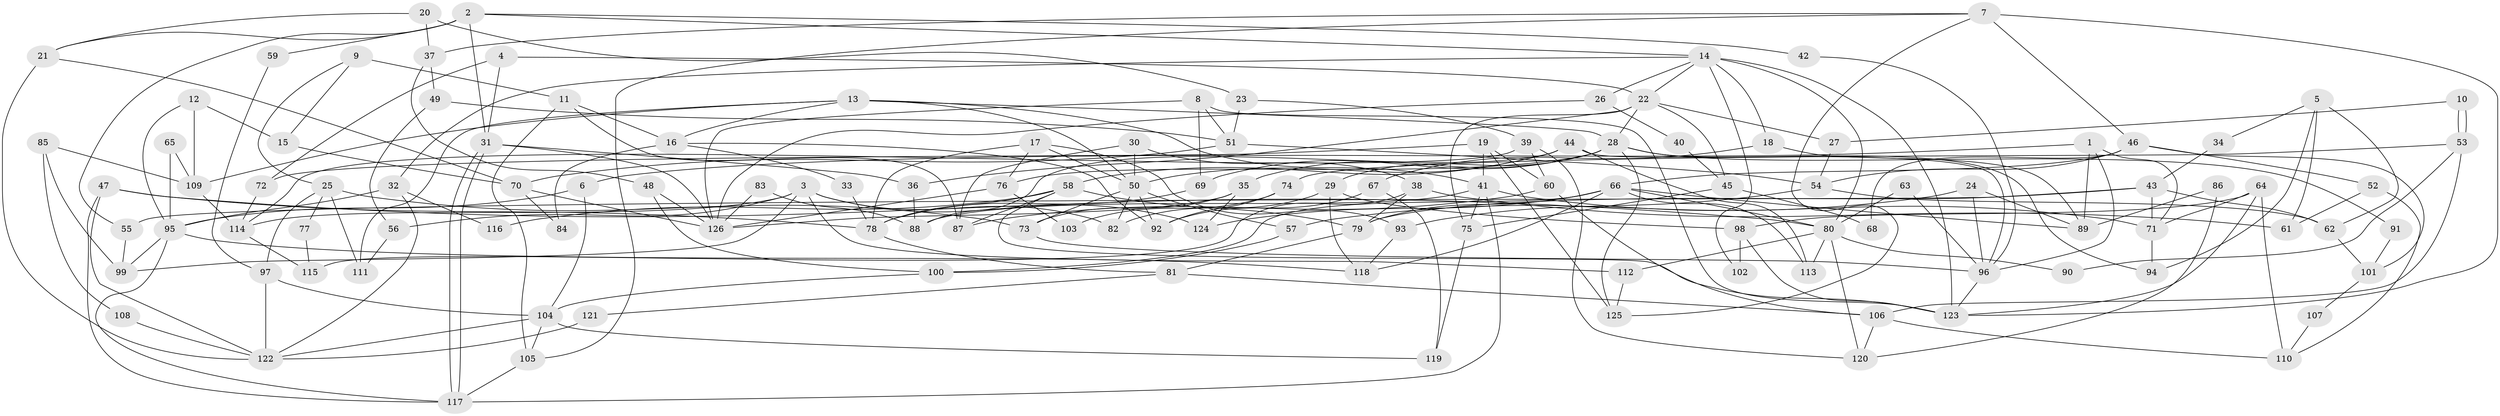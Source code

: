 // Generated by graph-tools (version 1.1) at 2025/36/03/09/25 02:36:10]
// undirected, 126 vertices, 252 edges
graph export_dot {
graph [start="1"]
  node [color=gray90,style=filled];
  1;
  2;
  3;
  4;
  5;
  6;
  7;
  8;
  9;
  10;
  11;
  12;
  13;
  14;
  15;
  16;
  17;
  18;
  19;
  20;
  21;
  22;
  23;
  24;
  25;
  26;
  27;
  28;
  29;
  30;
  31;
  32;
  33;
  34;
  35;
  36;
  37;
  38;
  39;
  40;
  41;
  42;
  43;
  44;
  45;
  46;
  47;
  48;
  49;
  50;
  51;
  52;
  53;
  54;
  55;
  56;
  57;
  58;
  59;
  60;
  61;
  62;
  63;
  64;
  65;
  66;
  67;
  68;
  69;
  70;
  71;
  72;
  73;
  74;
  75;
  76;
  77;
  78;
  79;
  80;
  81;
  82;
  83;
  84;
  85;
  86;
  87;
  88;
  89;
  90;
  91;
  92;
  93;
  94;
  95;
  96;
  97;
  98;
  99;
  100;
  101;
  102;
  103;
  104;
  105;
  106;
  107;
  108;
  109;
  110;
  111;
  112;
  113;
  114;
  115;
  116;
  117;
  118;
  119;
  120;
  121;
  122;
  123;
  124;
  125;
  126;
  1 -- 6;
  1 -- 71;
  1 -- 89;
  1 -- 96;
  2 -- 14;
  2 -- 31;
  2 -- 21;
  2 -- 42;
  2 -- 55;
  2 -- 59;
  3 -- 112;
  3 -- 124;
  3 -- 56;
  3 -- 82;
  3 -- 99;
  3 -- 114;
  4 -- 22;
  4 -- 31;
  4 -- 72;
  5 -- 61;
  5 -- 62;
  5 -- 34;
  5 -- 94;
  6 -- 95;
  6 -- 104;
  7 -- 105;
  7 -- 123;
  7 -- 37;
  7 -- 46;
  7 -- 125;
  8 -- 126;
  8 -- 123;
  8 -- 51;
  8 -- 69;
  9 -- 25;
  9 -- 15;
  9 -- 11;
  10 -- 27;
  10 -- 53;
  10 -- 53;
  11 -- 87;
  11 -- 16;
  11 -- 105;
  12 -- 95;
  12 -- 109;
  12 -- 15;
  13 -- 41;
  13 -- 50;
  13 -- 16;
  13 -- 28;
  13 -- 109;
  13 -- 111;
  14 -- 22;
  14 -- 123;
  14 -- 18;
  14 -- 26;
  14 -- 32;
  14 -- 80;
  14 -- 102;
  15 -- 70;
  16 -- 33;
  16 -- 84;
  16 -- 92;
  17 -- 50;
  17 -- 78;
  17 -- 76;
  17 -- 93;
  18 -- 89;
  18 -- 67;
  19 -- 125;
  19 -- 41;
  19 -- 60;
  19 -- 72;
  20 -- 37;
  20 -- 21;
  20 -- 23;
  21 -- 122;
  21 -- 70;
  22 -- 36;
  22 -- 75;
  22 -- 27;
  22 -- 28;
  22 -- 45;
  23 -- 51;
  23 -- 39;
  24 -- 89;
  24 -- 96;
  24 -- 57;
  25 -- 111;
  25 -- 97;
  25 -- 73;
  25 -- 77;
  26 -- 126;
  26 -- 40;
  27 -- 54;
  28 -- 29;
  28 -- 35;
  28 -- 69;
  28 -- 76;
  28 -- 91;
  28 -- 94;
  28 -- 125;
  29 -- 82;
  29 -- 98;
  29 -- 118;
  30 -- 50;
  30 -- 87;
  30 -- 38;
  31 -- 126;
  31 -- 117;
  31 -- 117;
  31 -- 36;
  32 -- 95;
  32 -- 116;
  32 -- 122;
  33 -- 78;
  34 -- 43;
  35 -- 73;
  35 -- 124;
  35 -- 126;
  36 -- 88;
  37 -- 48;
  37 -- 49;
  38 -- 79;
  38 -- 61;
  38 -- 115;
  39 -- 114;
  39 -- 60;
  39 -- 120;
  40 -- 45;
  41 -- 71;
  41 -- 117;
  41 -- 75;
  41 -- 88;
  42 -- 96;
  43 -- 79;
  43 -- 55;
  43 -- 62;
  43 -- 71;
  44 -- 50;
  44 -- 96;
  44 -- 58;
  44 -- 88;
  44 -- 113;
  45 -- 75;
  45 -- 68;
  46 -- 54;
  46 -- 52;
  46 -- 66;
  46 -- 68;
  46 -- 101;
  47 -- 78;
  47 -- 80;
  47 -- 117;
  47 -- 122;
  48 -- 126;
  48 -- 100;
  49 -- 51;
  49 -- 56;
  50 -- 73;
  50 -- 57;
  50 -- 82;
  50 -- 92;
  51 -- 70;
  51 -- 54;
  52 -- 110;
  52 -- 61;
  53 -- 106;
  53 -- 74;
  53 -- 90;
  54 -- 93;
  54 -- 62;
  55 -- 99;
  56 -- 111;
  57 -- 100;
  58 -- 79;
  58 -- 78;
  58 -- 87;
  58 -- 116;
  58 -- 123;
  59 -- 97;
  60 -- 87;
  60 -- 106;
  62 -- 101;
  63 -- 80;
  63 -- 96;
  64 -- 123;
  64 -- 71;
  64 -- 98;
  64 -- 110;
  65 -- 95;
  65 -- 109;
  66 -- 80;
  66 -- 79;
  66 -- 89;
  66 -- 100;
  66 -- 113;
  66 -- 118;
  66 -- 124;
  67 -- 92;
  67 -- 119;
  69 -- 78;
  70 -- 126;
  70 -- 84;
  71 -- 94;
  72 -- 114;
  73 -- 96;
  74 -- 92;
  74 -- 103;
  75 -- 119;
  76 -- 103;
  76 -- 126;
  77 -- 115;
  78 -- 81;
  79 -- 81;
  80 -- 113;
  80 -- 90;
  80 -- 112;
  80 -- 120;
  81 -- 106;
  81 -- 121;
  83 -- 88;
  83 -- 126;
  85 -- 109;
  85 -- 99;
  85 -- 108;
  86 -- 89;
  86 -- 120;
  91 -- 101;
  93 -- 118;
  95 -- 117;
  95 -- 118;
  95 -- 99;
  96 -- 123;
  97 -- 104;
  97 -- 122;
  98 -- 102;
  98 -- 123;
  100 -- 104;
  101 -- 107;
  104 -- 122;
  104 -- 105;
  104 -- 119;
  105 -- 117;
  106 -- 120;
  106 -- 110;
  107 -- 110;
  108 -- 122;
  109 -- 114;
  112 -- 125;
  114 -- 115;
  121 -- 122;
}
